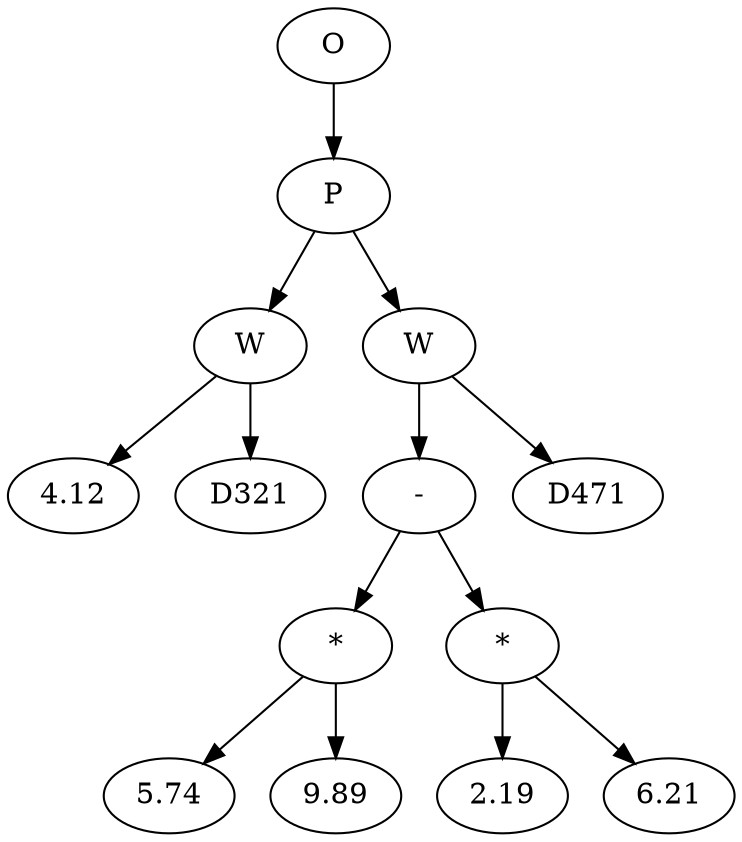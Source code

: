 // Tree
digraph {
	18051555 [label=O]
	18051556 [label=P]
	18051555 -> 18051556
	18051557 [label=W]
	18051556 -> 18051557
	18051558 [label=4.12]
	18051557 -> 18051558
	18051559 [label=D321]
	18051557 -> 18051559
	18051560 [label=W]
	18051556 -> 18051560
	18051561 [label="-"]
	18051560 -> 18051561
	18051562 [label="*"]
	18051561 -> 18051562
	18051563 [label=5.74]
	18051562 -> 18051563
	18051564 [label=9.89]
	18051562 -> 18051564
	18051565 [label="*"]
	18051561 -> 18051565
	18051566 [label=2.19]
	18051565 -> 18051566
	18051567 [label=6.21]
	18051565 -> 18051567
	18051568 [label=D471]
	18051560 -> 18051568
}
